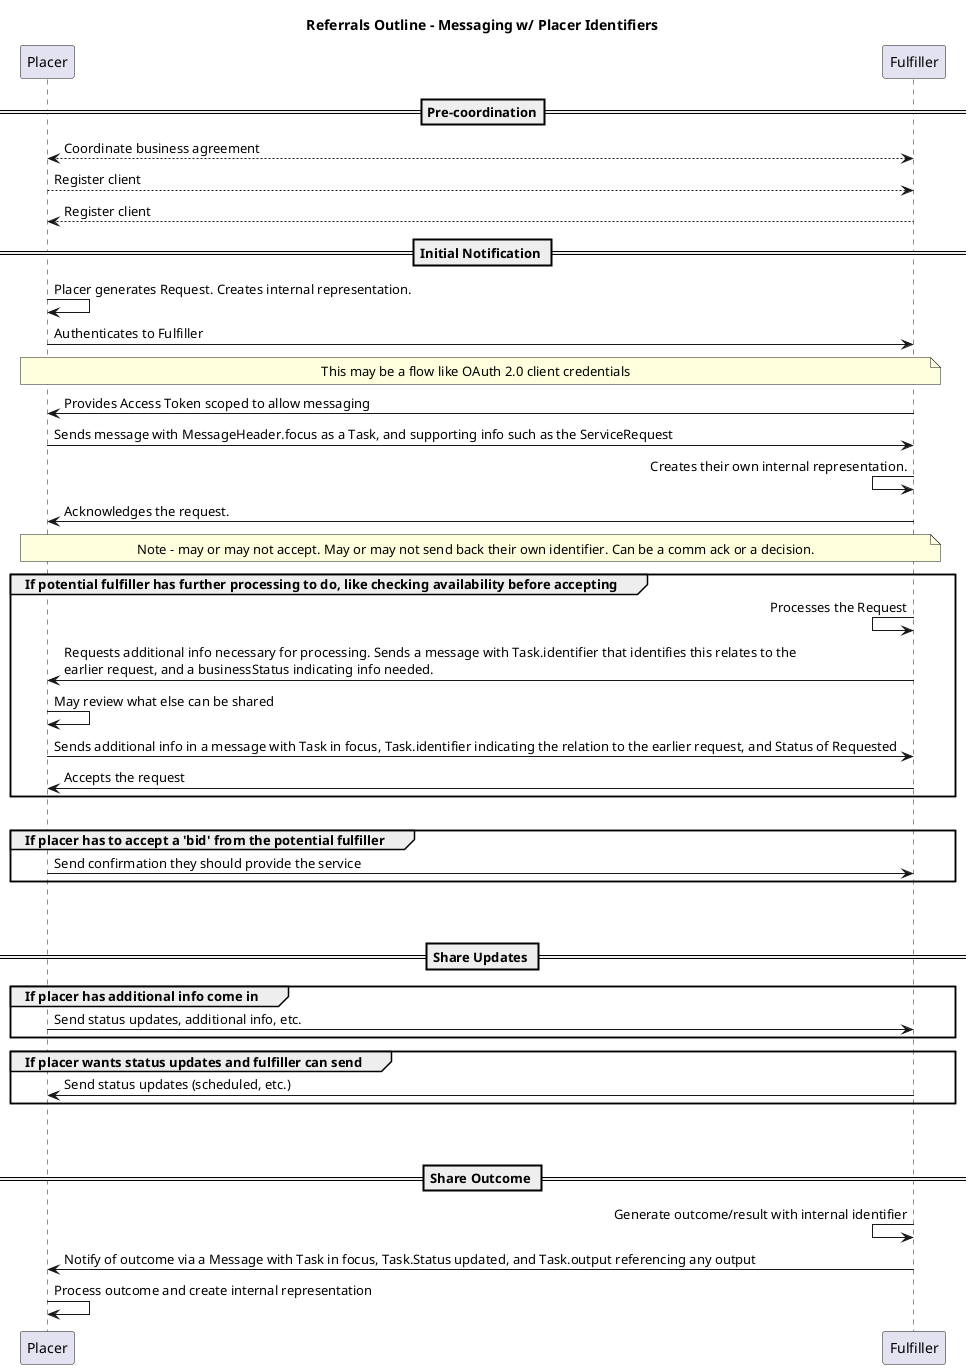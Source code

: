 @startuml
title Referrals Outline - Messaging w/ Placer Identifiers

== Pre-coordination==

Placer <--> Fulfiller: Coordinate business agreement

Placer --> Fulfiller: Register client

Fulfiller --> Placer: Register client

== Initial Notification ==

Placer -> Placer: Placer generates Request. Creates internal representation.
Placer -> Fulfiller: Authenticates to Fulfiller
note over Placer, Fulfiller: This may be a flow like OAuth 2.0 client credentials
Fulfiller -> Placer: Provides Access Token scoped to allow messaging
Placer -> Fulfiller: Sends message with MessageHeader.focus as a Task, and supporting info such as the ServiceRequest

Fulfiller <- Fulfiller: Creates their own internal representation.
Fulfiller -> Placer: Acknowledges the request.

note over Placer, Fulfiller: Note - may or may not accept. May or may not send back their own identifier. Can be a comm ack or a decision.

group If potential fulfiller has further processing to do, like checking availability before accepting
    Fulfiller <- Fulfiller: Processes the Request
    Fulfiller -> Placer: Requests additional info necessary for processing. Sends a message with Task.identifier that identifies this relates to the\nearlier request, and a businessStatus indicating info needed.
    Placer -> Placer: May review what else can be shared
    Placer -> Fulfiller: Sends additional info in a message with Task in focus, Task.identifier indicating the relation to the earlier request, and Status of Requested
    Fulfiller -> Placer: Accepts the request
end
||20||
group If placer has to accept a 'bid' from the potential fulfiller
    Placer -> Fulfiller: Send confirmation they should provide the service
end
||45||
== Share Updates ==

group If placer has additional info come in
    Placer -> Fulfiller: Send status updates, additional info, etc.
end

group If placer wants status updates and fulfiller can send
    Fulfiller -> Placer: Send status updates (scheduled, etc.)
end

||45||
== Share Outcome ==

Fulfiller <- Fulfiller: Generate outcome/result with internal identifier
Fulfiller -> Placer: Notify of outcome via a Message with Task in focus, Task.Status updated, and Task.output referencing any output
Placer -> Placer: Process outcome and create internal representation

@enduml
